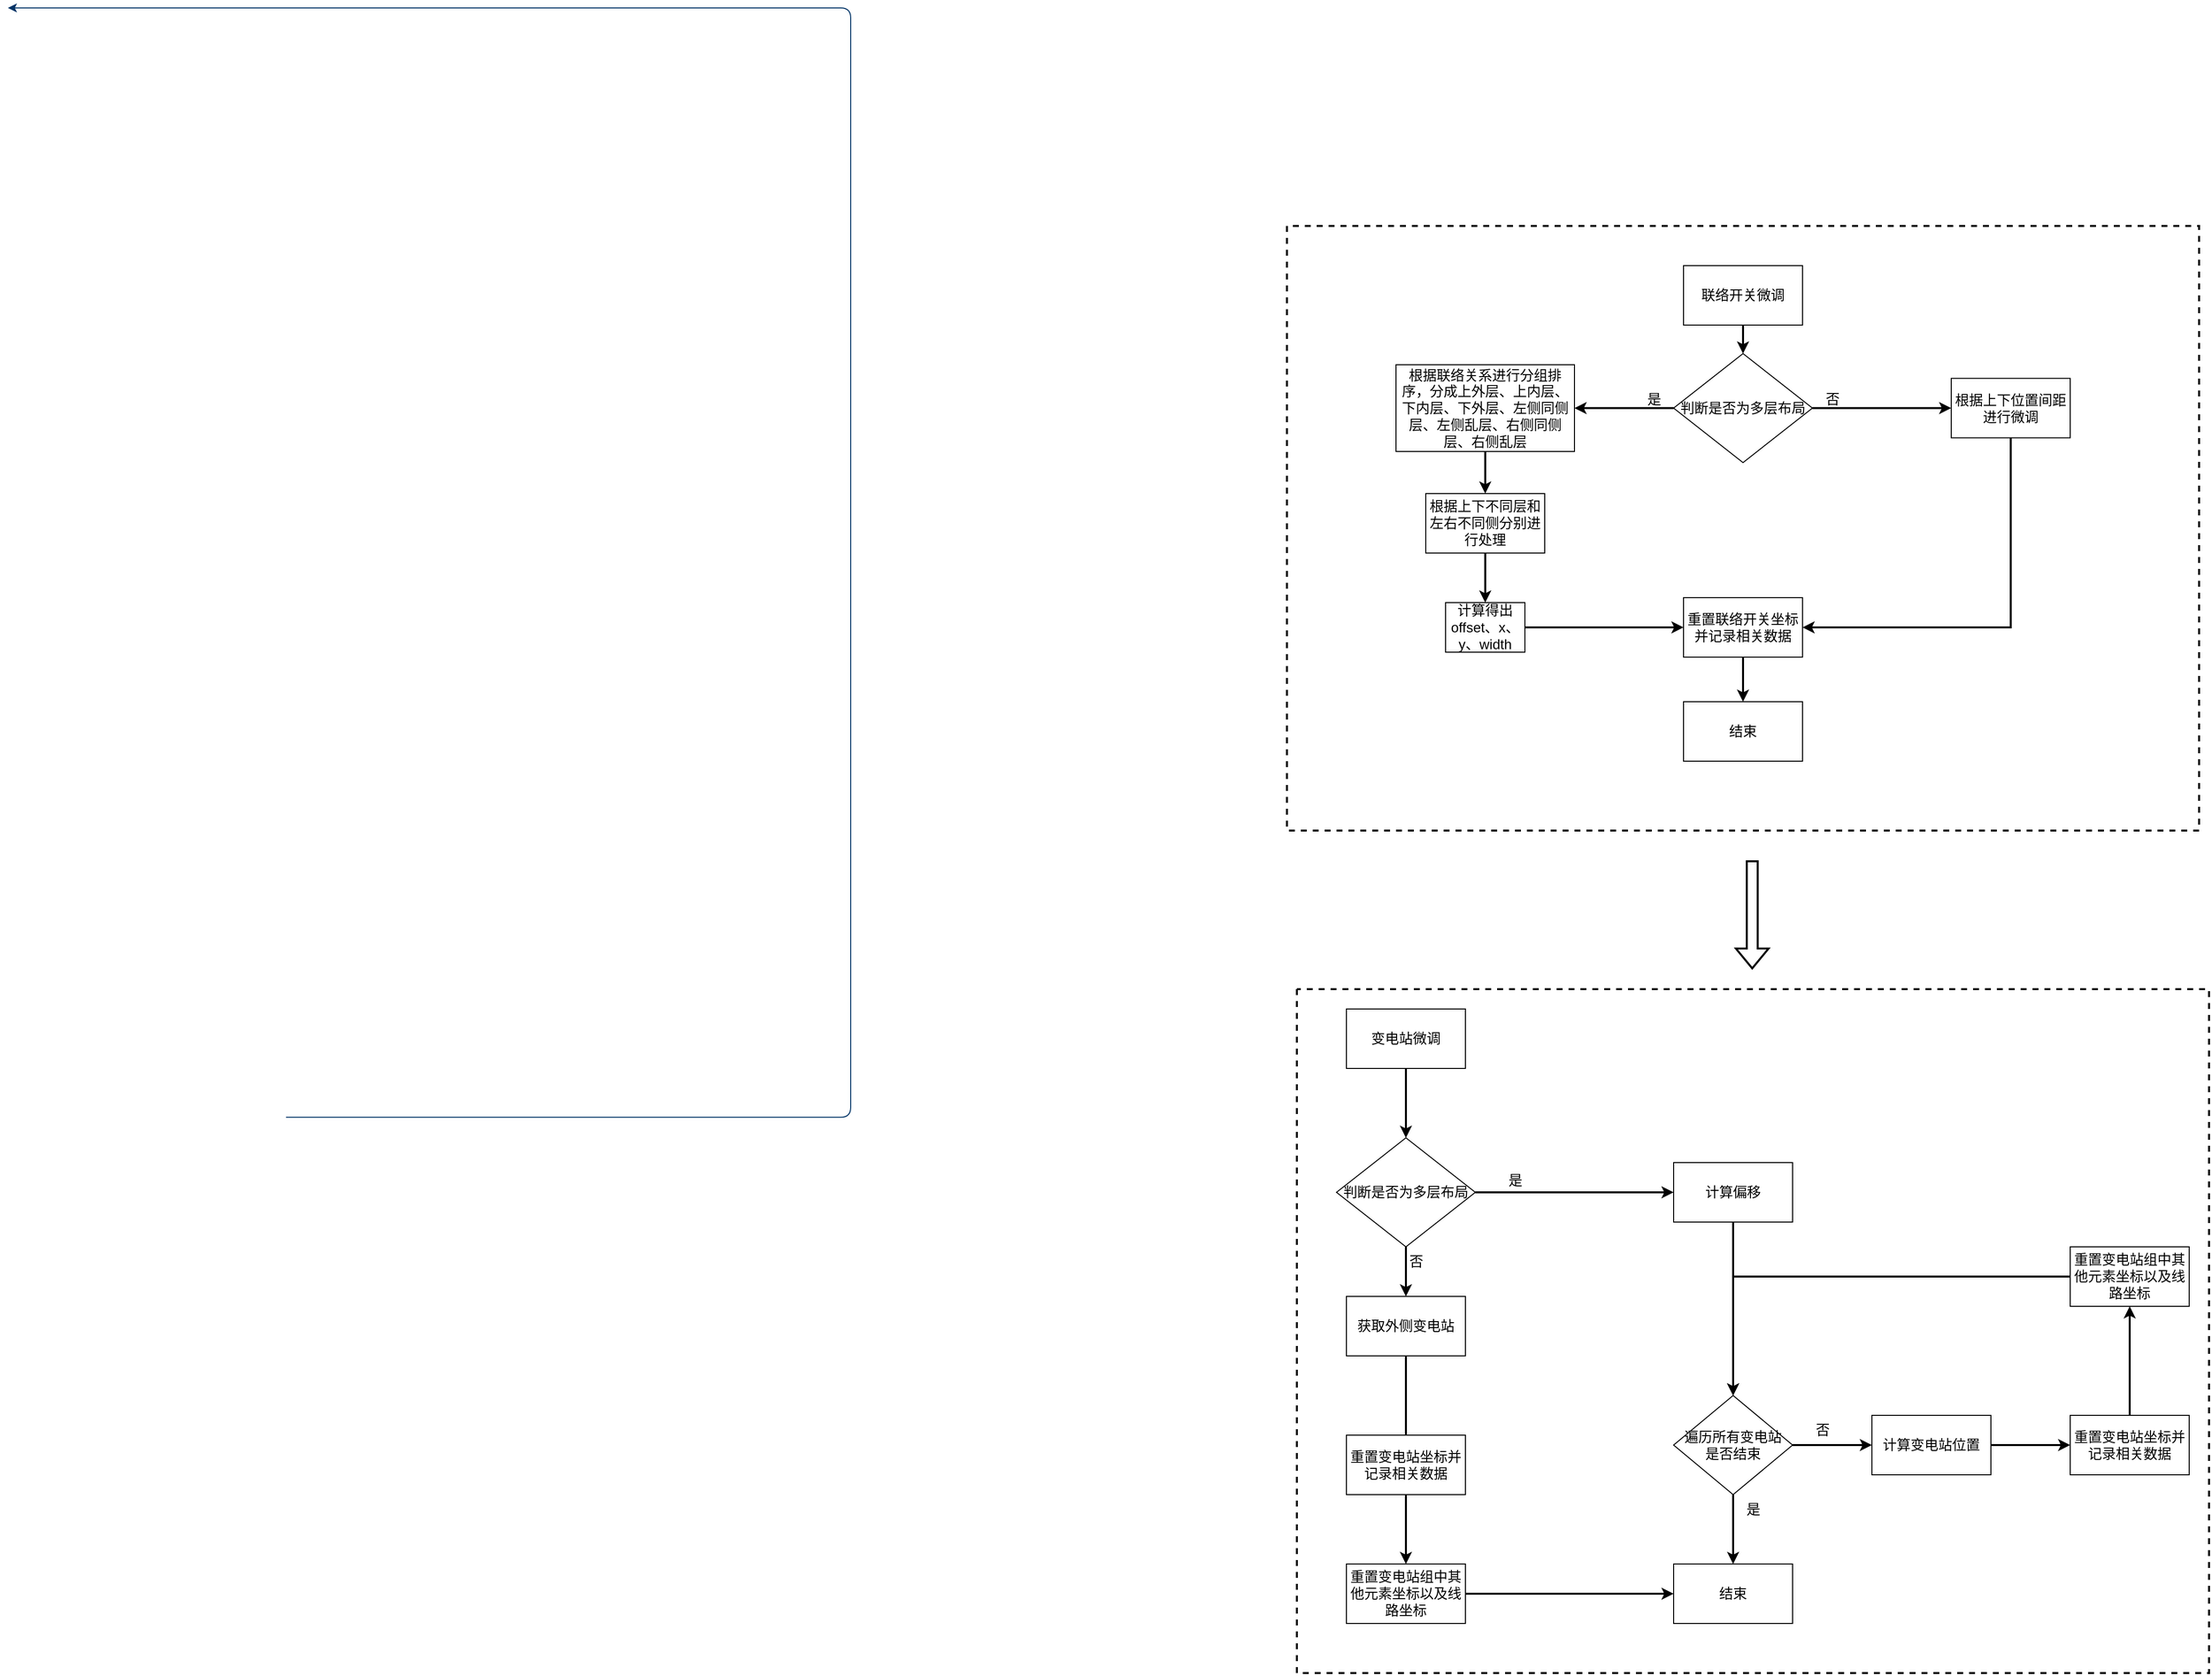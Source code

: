 <mxfile version="24.2.5" type="github">
  <diagram id="6a731a19-8d31-9384-78a2-239565b7b9f0" name="Page-1">
    <mxGraphModel dx="2074" dy="3368" grid="1" gridSize="10" guides="1" tooltips="1" connect="1" arrows="1" fold="1" page="1" pageScale="1" pageWidth="3300" pageHeight="2339" background="none" math="0" shadow="0">
      <root>
        <mxCell id="0" />
        <mxCell id="1" parent="0" />
        <mxCell id="45" value="" style="edgeStyle=elbowEdgeStyle;elbow=horizontal;exitX=1;exitY=0.5;exitPerimeter=0;entryX=0.905;entryY=0.5;entryPerimeter=0;fontStyle=1;strokeColor=#003366;strokeWidth=1;html=1;" parent="1" edge="1">
          <mxGeometry width="100" height="100" as="geometry">
            <mxPoint x="380.5" y="1119.25" as="sourcePoint" />
            <mxPoint x="100" as="targetPoint" />
            <Array as="points">
              <mxPoint x="950" y="1320" />
            </Array>
          </mxGeometry>
        </mxCell>
        <mxCell id="kc9Lgn3Jw319GaUdUAyX-60" value="" style="edgeStyle=orthogonalEdgeStyle;rounded=0;orthogonalLoop=1;jettySize=auto;html=1;strokeWidth=2;fontSize=14;" parent="1" source="kc9Lgn3Jw319GaUdUAyX-56" target="kc9Lgn3Jw319GaUdUAyX-59" edge="1">
          <mxGeometry relative="1" as="geometry">
            <Array as="points">
              <mxPoint x="1510" y="1090" />
              <mxPoint x="1510" y="1090" />
            </Array>
          </mxGeometry>
        </mxCell>
        <mxCell id="kc9Lgn3Jw319GaUdUAyX-56" value="变电站微调" style="rounded=0;whiteSpace=wrap;html=1;fontSize=14;" parent="1" vertex="1">
          <mxGeometry x="1450" y="1010" width="120" height="60" as="geometry" />
        </mxCell>
        <mxCell id="kc9Lgn3Jw319GaUdUAyX-62" value="" style="edgeStyle=orthogonalEdgeStyle;rounded=0;orthogonalLoop=1;jettySize=auto;html=1;strokeWidth=2;fontSize=14;" parent="1" source="kc9Lgn3Jw319GaUdUAyX-59" target="kc9Lgn3Jw319GaUdUAyX-61" edge="1">
          <mxGeometry relative="1" as="geometry">
            <Array as="points">
              <mxPoint x="1600" y="1195" />
              <mxPoint x="1600" y="1195" />
            </Array>
          </mxGeometry>
        </mxCell>
        <mxCell id="kc9Lgn3Jw319GaUdUAyX-65" value="" style="edgeStyle=orthogonalEdgeStyle;rounded=0;orthogonalLoop=1;jettySize=auto;html=1;strokeWidth=2;fontSize=14;" parent="1" source="kc9Lgn3Jw319GaUdUAyX-59" target="kc9Lgn3Jw319GaUdUAyX-64" edge="1">
          <mxGeometry relative="1" as="geometry">
            <Array as="points">
              <mxPoint x="1510" y="1270" />
              <mxPoint x="1510" y="1270" />
            </Array>
          </mxGeometry>
        </mxCell>
        <mxCell id="kc9Lgn3Jw319GaUdUAyX-59" value="判断是否为多层布局" style="rhombus;whiteSpace=wrap;html=1;rounded=0;fontSize=14;" parent="1" vertex="1">
          <mxGeometry x="1440" y="1140" width="140" height="110" as="geometry" />
        </mxCell>
        <mxCell id="kc9Lgn3Jw319GaUdUAyX-71" value="" style="edgeStyle=orthogonalEdgeStyle;rounded=0;orthogonalLoop=1;jettySize=auto;html=1;strokeWidth=2;fontSize=14;" parent="1" source="kc9Lgn3Jw319GaUdUAyX-61" target="kc9Lgn3Jw319GaUdUAyX-70" edge="1">
          <mxGeometry relative="1" as="geometry" />
        </mxCell>
        <mxCell id="kc9Lgn3Jw319GaUdUAyX-61" value="计算偏移" style="whiteSpace=wrap;html=1;rounded=0;fontSize=14;" parent="1" vertex="1">
          <mxGeometry x="1780" y="1165" width="120" height="60" as="geometry" />
        </mxCell>
        <mxCell id="kc9Lgn3Jw319GaUdUAyX-63" value="是" style="text;html=1;align=center;verticalAlign=middle;resizable=0;points=[];autosize=1;strokeColor=none;fillColor=none;fontSize=14;" parent="1" vertex="1">
          <mxGeometry x="1600" y="1168" width="40" height="30" as="geometry" />
        </mxCell>
        <mxCell id="kc9Lgn3Jw319GaUdUAyX-93" style="edgeStyle=orthogonalEdgeStyle;rounded=0;orthogonalLoop=1;jettySize=auto;html=1;exitX=0.5;exitY=1;exitDx=0;exitDy=0;entryX=0.5;entryY=0;entryDx=0;entryDy=0;strokeWidth=2;fontSize=14;" parent="1" source="kc9Lgn3Jw319GaUdUAyX-64" target="kc9Lgn3Jw319GaUdUAyX-91" edge="1">
          <mxGeometry relative="1" as="geometry">
            <Array as="points">
              <mxPoint x="1510" y="1450" />
              <mxPoint x="1510" y="1450" />
            </Array>
          </mxGeometry>
        </mxCell>
        <mxCell id="kc9Lgn3Jw319GaUdUAyX-64" value="获取外侧变电站" style="whiteSpace=wrap;html=1;rounded=0;fontSize=14;" parent="1" vertex="1">
          <mxGeometry x="1450" y="1300" width="120" height="60" as="geometry" />
        </mxCell>
        <mxCell id="kc9Lgn3Jw319GaUdUAyX-66" value="否" style="text;html=1;align=center;verticalAlign=middle;resizable=0;points=[];autosize=1;strokeColor=none;fillColor=none;fontSize=14;" parent="1" vertex="1">
          <mxGeometry x="1500" y="1250" width="40" height="30" as="geometry" />
        </mxCell>
        <mxCell id="kc9Lgn3Jw319GaUdUAyX-81" value="" style="edgeStyle=orthogonalEdgeStyle;rounded=0;orthogonalLoop=1;jettySize=auto;html=1;strokeWidth=2;fontSize=14;" parent="1" source="kc9Lgn3Jw319GaUdUAyX-70" target="kc9Lgn3Jw319GaUdUAyX-80" edge="1">
          <mxGeometry relative="1" as="geometry" />
        </mxCell>
        <mxCell id="kc9Lgn3Jw319GaUdUAyX-87" style="edgeStyle=orthogonalEdgeStyle;rounded=0;orthogonalLoop=1;jettySize=auto;html=1;exitX=1;exitY=0.5;exitDx=0;exitDy=0;entryX=0;entryY=0.5;entryDx=0;entryDy=0;strokeWidth=2;fontSize=14;" parent="1" source="kc9Lgn3Jw319GaUdUAyX-70" target="kc9Lgn3Jw319GaUdUAyX-86" edge="1">
          <mxGeometry relative="1" as="geometry" />
        </mxCell>
        <mxCell id="kc9Lgn3Jw319GaUdUAyX-70" value="遍历所有变电站&lt;br style=&quot;font-size: 14px;&quot;&gt;是否结束" style="rhombus;whiteSpace=wrap;html=1;rounded=0;fontSize=14;" parent="1" vertex="1">
          <mxGeometry x="1780" y="1400" width="120" height="100" as="geometry" />
        </mxCell>
        <mxCell id="kc9Lgn3Jw319GaUdUAyX-77" value="" style="edgeStyle=orthogonalEdgeStyle;rounded=0;orthogonalLoop=1;jettySize=auto;html=1;strokeWidth=2;fontSize=14;" parent="1" source="kc9Lgn3Jw319GaUdUAyX-74" target="kc9Lgn3Jw319GaUdUAyX-76" edge="1">
          <mxGeometry relative="1" as="geometry" />
        </mxCell>
        <mxCell id="kc9Lgn3Jw319GaUdUAyX-74" value="重置变电站坐标并记录相关数据" style="whiteSpace=wrap;html=1;rounded=0;fontSize=14;" parent="1" vertex="1">
          <mxGeometry x="2180" y="1420" width="120" height="60" as="geometry" />
        </mxCell>
        <mxCell id="kc9Lgn3Jw319GaUdUAyX-90" style="edgeStyle=orthogonalEdgeStyle;rounded=0;orthogonalLoop=1;jettySize=auto;html=1;exitX=0;exitY=0.5;exitDx=0;exitDy=0;entryX=0.5;entryY=0;entryDx=0;entryDy=0;strokeWidth=2;fontSize=14;" parent="1" source="kc9Lgn3Jw319GaUdUAyX-76" target="kc9Lgn3Jw319GaUdUAyX-70" edge="1">
          <mxGeometry relative="1" as="geometry" />
        </mxCell>
        <mxCell id="kc9Lgn3Jw319GaUdUAyX-76" value="重置变电站组中其他元素坐标以及线路坐标" style="whiteSpace=wrap;html=1;rounded=0;fontSize=14;" parent="1" vertex="1">
          <mxGeometry x="2180" y="1250" width="120" height="60" as="geometry" />
        </mxCell>
        <mxCell id="kc9Lgn3Jw319GaUdUAyX-79" value="否" style="text;html=1;align=center;verticalAlign=middle;resizable=0;points=[];autosize=1;strokeColor=none;fillColor=none;fontSize=14;" parent="1" vertex="1">
          <mxGeometry x="1910" y="1420" width="40" height="30" as="geometry" />
        </mxCell>
        <mxCell id="kc9Lgn3Jw319GaUdUAyX-80" value="结束" style="whiteSpace=wrap;html=1;rounded=0;fontSize=14;" parent="1" vertex="1">
          <mxGeometry x="1780" y="1570" width="120" height="60" as="geometry" />
        </mxCell>
        <mxCell id="kc9Lgn3Jw319GaUdUAyX-82" value="是" style="text;html=1;align=center;verticalAlign=middle;resizable=0;points=[];autosize=1;strokeColor=none;fillColor=none;fontSize=14;" parent="1" vertex="1">
          <mxGeometry x="1840" y="1500" width="40" height="30" as="geometry" />
        </mxCell>
        <mxCell id="kc9Lgn3Jw319GaUdUAyX-89" style="edgeStyle=orthogonalEdgeStyle;rounded=0;orthogonalLoop=1;jettySize=auto;html=1;exitX=1;exitY=0.5;exitDx=0;exitDy=0;entryX=0;entryY=0.5;entryDx=0;entryDy=0;strokeWidth=2;fontSize=14;" parent="1" source="kc9Lgn3Jw319GaUdUAyX-86" target="kc9Lgn3Jw319GaUdUAyX-74" edge="1">
          <mxGeometry relative="1" as="geometry" />
        </mxCell>
        <mxCell id="kc9Lgn3Jw319GaUdUAyX-86" value="计算变电站位置" style="whiteSpace=wrap;html=1;rounded=0;fontSize=14;" parent="1" vertex="1">
          <mxGeometry x="1980" y="1420" width="120" height="60" as="geometry" />
        </mxCell>
        <mxCell id="kc9Lgn3Jw319GaUdUAyX-94" style="edgeStyle=orthogonalEdgeStyle;rounded=0;orthogonalLoop=1;jettySize=auto;html=1;exitX=0.5;exitY=1;exitDx=0;exitDy=0;entryX=0.5;entryY=0;entryDx=0;entryDy=0;strokeWidth=2;fontSize=14;" parent="1" source="kc9Lgn3Jw319GaUdUAyX-91" target="kc9Lgn3Jw319GaUdUAyX-92" edge="1">
          <mxGeometry relative="1" as="geometry" />
        </mxCell>
        <mxCell id="kc9Lgn3Jw319GaUdUAyX-91" value="重置变电站坐标并记录相关数据" style="whiteSpace=wrap;html=1;rounded=0;fontSize=14;" parent="1" vertex="1">
          <mxGeometry x="1450" y="1440" width="120" height="60" as="geometry" />
        </mxCell>
        <mxCell id="kc9Lgn3Jw319GaUdUAyX-101" style="edgeStyle=orthogonalEdgeStyle;shape=connector;rounded=0;orthogonalLoop=1;jettySize=auto;html=1;exitX=1;exitY=0.5;exitDx=0;exitDy=0;entryX=0;entryY=0.5;entryDx=0;entryDy=0;labelBackgroundColor=default;strokeColor=default;strokeWidth=2;fontFamily=Helvetica;fontSize=14;fontColor=default;endArrow=classic;" parent="1" source="kc9Lgn3Jw319GaUdUAyX-92" target="kc9Lgn3Jw319GaUdUAyX-80" edge="1">
          <mxGeometry relative="1" as="geometry" />
        </mxCell>
        <mxCell id="kc9Lgn3Jw319GaUdUAyX-92" value="重置变电站组中其他元素坐标以及线路坐标" style="whiteSpace=wrap;html=1;rounded=0;fontSize=14;" parent="1" vertex="1">
          <mxGeometry x="1450" y="1570" width="120" height="60" as="geometry" />
        </mxCell>
        <mxCell id="kc9Lgn3Jw319GaUdUAyX-98" style="edgeStyle=orthogonalEdgeStyle;rounded=0;orthogonalLoop=1;jettySize=auto;html=1;exitX=0.5;exitY=1;exitDx=0;exitDy=0;entryX=0.5;entryY=0;entryDx=0;entryDy=0;strokeWidth=2;fontSize=14;" parent="1" source="kc9Lgn3Jw319GaUdUAyX-96" target="kc9Lgn3Jw319GaUdUAyX-97" edge="1">
          <mxGeometry relative="1" as="geometry" />
        </mxCell>
        <mxCell id="kc9Lgn3Jw319GaUdUAyX-96" value="联络开关微调" style="rounded=0;whiteSpace=wrap;html=1;fontSize=14;" parent="1" vertex="1">
          <mxGeometry x="1790" y="260" width="120" height="60" as="geometry" />
        </mxCell>
        <mxCell id="kc9Lgn3Jw319GaUdUAyX-100" value="" style="edgeStyle=orthogonalEdgeStyle;shape=connector;rounded=0;orthogonalLoop=1;jettySize=auto;html=1;labelBackgroundColor=default;strokeColor=default;strokeWidth=2;fontFamily=Helvetica;fontSize=14;fontColor=default;endArrow=classic;" parent="1" source="kc9Lgn3Jw319GaUdUAyX-97" target="kc9Lgn3Jw319GaUdUAyX-99" edge="1">
          <mxGeometry relative="1" as="geometry" />
        </mxCell>
        <mxCell id="kc9Lgn3Jw319GaUdUAyX-116" style="edgeStyle=orthogonalEdgeStyle;shape=connector;rounded=0;orthogonalLoop=1;jettySize=auto;html=1;exitX=1;exitY=0.5;exitDx=0;exitDy=0;entryX=0;entryY=0.5;entryDx=0;entryDy=0;labelBackgroundColor=default;strokeColor=default;strokeWidth=2;fontFamily=Helvetica;fontSize=14;fontColor=default;endArrow=classic;" parent="1" source="kc9Lgn3Jw319GaUdUAyX-97" target="kc9Lgn3Jw319GaUdUAyX-113" edge="1">
          <mxGeometry relative="1" as="geometry" />
        </mxCell>
        <mxCell id="kc9Lgn3Jw319GaUdUAyX-97" value="判断是否为多层布局" style="rhombus;whiteSpace=wrap;html=1;rounded=0;fontSize=14;" parent="1" vertex="1">
          <mxGeometry x="1780" y="348.75" width="140" height="110" as="geometry" />
        </mxCell>
        <mxCell id="kc9Lgn3Jw319GaUdUAyX-104" value="" style="edgeStyle=orthogonalEdgeStyle;shape=connector;rounded=0;orthogonalLoop=1;jettySize=auto;html=1;labelBackgroundColor=default;strokeColor=default;strokeWidth=2;fontFamily=Helvetica;fontSize=14;fontColor=default;endArrow=classic;" parent="1" source="kc9Lgn3Jw319GaUdUAyX-99" target="kc9Lgn3Jw319GaUdUAyX-103" edge="1">
          <mxGeometry relative="1" as="geometry" />
        </mxCell>
        <mxCell id="kc9Lgn3Jw319GaUdUAyX-99" value="根据联络关系进行分组排序，分成上外层、上内层、下内层、下外层、左侧同侧层、左侧乱层、右侧同侧层、右侧乱层" style="whiteSpace=wrap;html=1;rounded=0;fontSize=14;" parent="1" vertex="1">
          <mxGeometry x="1500" y="360" width="180" height="87.5" as="geometry" />
        </mxCell>
        <mxCell id="kc9Lgn3Jw319GaUdUAyX-106" value="" style="edgeStyle=orthogonalEdgeStyle;shape=connector;rounded=0;orthogonalLoop=1;jettySize=auto;html=1;labelBackgroundColor=default;strokeColor=default;strokeWidth=2;fontFamily=Helvetica;fontSize=14;fontColor=default;endArrow=classic;" parent="1" source="kc9Lgn3Jw319GaUdUAyX-103" target="kc9Lgn3Jw319GaUdUAyX-105" edge="1">
          <mxGeometry relative="1" as="geometry" />
        </mxCell>
        <mxCell id="kc9Lgn3Jw319GaUdUAyX-103" value="根据上下不同层和左右不同侧分别进行处理" style="whiteSpace=wrap;html=1;rounded=0;fontSize=14;" parent="1" vertex="1">
          <mxGeometry x="1530" y="490" width="120" height="60" as="geometry" />
        </mxCell>
        <mxCell id="kc9Lgn3Jw319GaUdUAyX-108" value="" style="edgeStyle=orthogonalEdgeStyle;shape=connector;rounded=0;orthogonalLoop=1;jettySize=auto;html=1;labelBackgroundColor=default;strokeColor=default;strokeWidth=2;fontFamily=Helvetica;fontSize=14;fontColor=default;endArrow=classic;" parent="1" source="kc9Lgn3Jw319GaUdUAyX-105" target="kc9Lgn3Jw319GaUdUAyX-107" edge="1">
          <mxGeometry relative="1" as="geometry" />
        </mxCell>
        <mxCell id="kc9Lgn3Jw319GaUdUAyX-105" value="计算得出offset、x、y、width" style="whiteSpace=wrap;html=1;rounded=0;fontSize=14;" parent="1" vertex="1">
          <mxGeometry x="1550" y="600" width="80" height="50" as="geometry" />
        </mxCell>
        <mxCell id="kc9Lgn3Jw319GaUdUAyX-110" value="" style="edgeStyle=orthogonalEdgeStyle;shape=connector;rounded=0;orthogonalLoop=1;jettySize=auto;html=1;labelBackgroundColor=default;strokeColor=default;strokeWidth=2;fontFamily=Helvetica;fontSize=14;fontColor=default;endArrow=classic;" parent="1" source="kc9Lgn3Jw319GaUdUAyX-107" edge="1">
          <mxGeometry relative="1" as="geometry">
            <mxPoint x="1850" y="700" as="targetPoint" />
          </mxGeometry>
        </mxCell>
        <mxCell id="kc9Lgn3Jw319GaUdUAyX-107" value="重置联络开关坐标并记录相关数据" style="whiteSpace=wrap;html=1;rounded=0;fontSize=14;" parent="1" vertex="1">
          <mxGeometry x="1790" y="595" width="120" height="60" as="geometry" />
        </mxCell>
        <mxCell id="kc9Lgn3Jw319GaUdUAyX-111" value="结束" style="whiteSpace=wrap;html=1;rounded=0;fontSize=14;" parent="1" vertex="1">
          <mxGeometry x="1790" y="700" width="120" height="60" as="geometry" />
        </mxCell>
        <mxCell id="kc9Lgn3Jw319GaUdUAyX-119" style="edgeStyle=orthogonalEdgeStyle;shape=connector;rounded=0;orthogonalLoop=1;jettySize=auto;html=1;exitX=0.5;exitY=1;exitDx=0;exitDy=0;entryX=1;entryY=0.5;entryDx=0;entryDy=0;labelBackgroundColor=default;strokeColor=default;strokeWidth=2;fontFamily=Helvetica;fontSize=14;fontColor=default;endArrow=classic;" parent="1" source="kc9Lgn3Jw319GaUdUAyX-113" target="kc9Lgn3Jw319GaUdUAyX-107" edge="1">
          <mxGeometry relative="1" as="geometry" />
        </mxCell>
        <mxCell id="kc9Lgn3Jw319GaUdUAyX-113" value="根据上下位置间距进行微调" style="whiteSpace=wrap;html=1;rounded=0;fontSize=14;" parent="1" vertex="1">
          <mxGeometry x="2060" y="373.75" width="120" height="60" as="geometry" />
        </mxCell>
        <mxCell id="kc9Lgn3Jw319GaUdUAyX-117" value="否" style="text;html=1;align=center;verticalAlign=middle;resizable=0;points=[];autosize=1;strokeColor=none;fillColor=none;fontSize=14;fontFamily=Helvetica;fontColor=default;" parent="1" vertex="1">
          <mxGeometry x="1920" y="380" width="40" height="30" as="geometry" />
        </mxCell>
        <mxCell id="kc9Lgn3Jw319GaUdUAyX-118" value="是" style="text;html=1;align=center;verticalAlign=middle;resizable=0;points=[];autosize=1;strokeColor=none;fillColor=none;fontSize=14;fontFamily=Helvetica;fontColor=default;" parent="1" vertex="1">
          <mxGeometry x="1740" y="380" width="40" height="30" as="geometry" />
        </mxCell>
        <mxCell id="kc9Lgn3Jw319GaUdUAyX-121" value="" style="endArrow=none;dashed=1;html=1;rounded=0;labelBackgroundColor=default;strokeColor=default;strokeWidth=2;fontFamily=Helvetica;fontSize=11;fontColor=default;shape=connector;" parent="1" edge="1">
          <mxGeometry width="50" height="50" relative="1" as="geometry">
            <mxPoint x="1390" y="220" as="sourcePoint" />
            <mxPoint x="1390" y="220" as="targetPoint" />
            <Array as="points">
              <mxPoint x="1390" y="830" />
              <mxPoint x="1840" y="830" />
              <mxPoint x="2310" y="830" />
              <mxPoint x="2310" y="220" />
            </Array>
          </mxGeometry>
        </mxCell>
        <mxCell id="kc9Lgn3Jw319GaUdUAyX-122" value="" style="shape=flexArrow;endArrow=classic;html=1;rounded=0;labelBackgroundColor=default;strokeColor=default;strokeWidth=2;fontFamily=Helvetica;fontSize=11;fontColor=default;" parent="1" edge="1">
          <mxGeometry width="50" height="50" relative="1" as="geometry">
            <mxPoint x="1859.29" y="860" as="sourcePoint" />
            <mxPoint x="1859.29" y="970" as="targetPoint" />
          </mxGeometry>
        </mxCell>
        <mxCell id="kc9Lgn3Jw319GaUdUAyX-123" value="" style="endArrow=none;dashed=1;html=1;rounded=0;labelBackgroundColor=default;strokeColor=default;strokeWidth=2;fontFamily=Helvetica;fontSize=11;fontColor=default;shape=connector;" parent="1" edge="1">
          <mxGeometry width="50" height="50" relative="1" as="geometry">
            <mxPoint x="1400" y="990" as="sourcePoint" />
            <mxPoint x="1400" y="990" as="targetPoint" />
            <Array as="points">
              <mxPoint x="1400" y="1680" />
              <mxPoint x="2320" y="1680" />
              <mxPoint x="2320" y="1350" />
              <mxPoint x="2320" y="990" />
            </Array>
          </mxGeometry>
        </mxCell>
      </root>
    </mxGraphModel>
  </diagram>
</mxfile>
